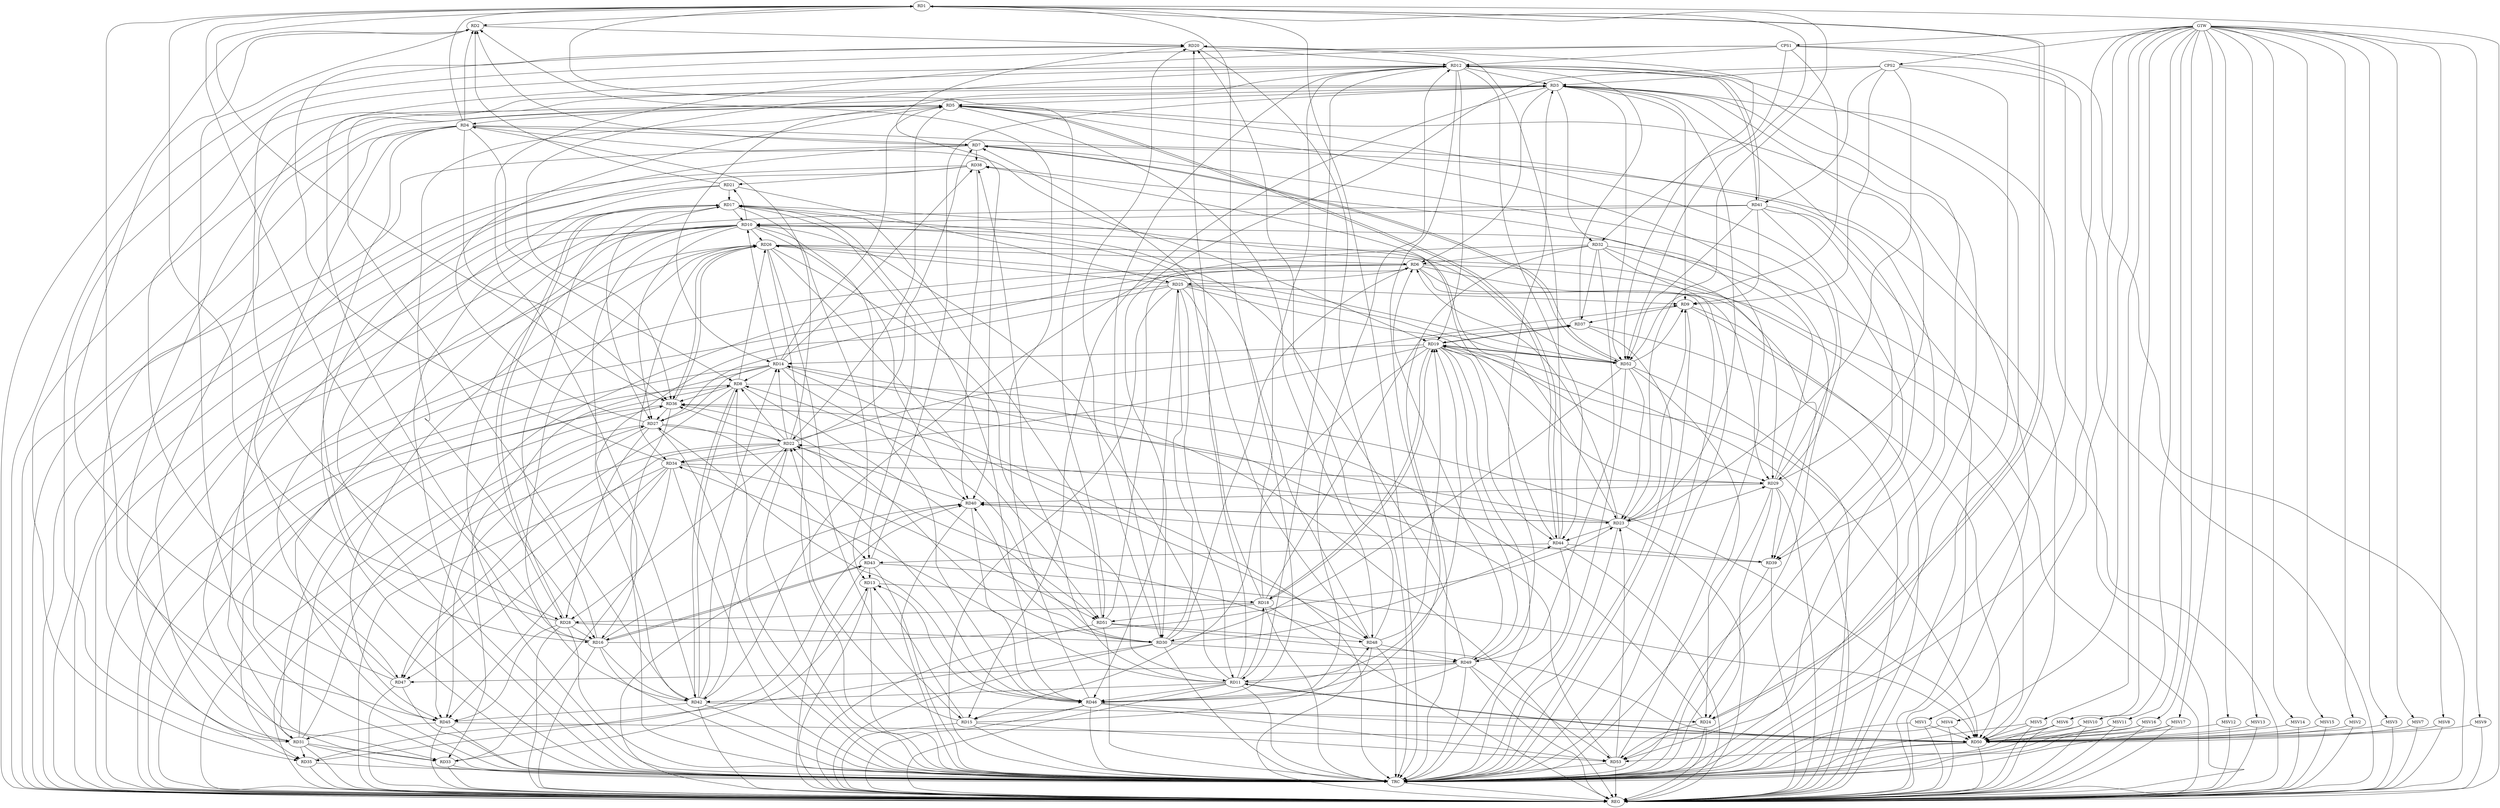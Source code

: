 strict digraph G {
  RD1 [ label="RD1" ];
  RD2 [ label="RD2" ];
  RD3 [ label="RD3" ];
  RD4 [ label="RD4" ];
  RD5 [ label="RD5" ];
  RD6 [ label="RD6" ];
  RD7 [ label="RD7" ];
  RD8 [ label="RD8" ];
  RD9 [ label="RD9" ];
  RD10 [ label="RD10" ];
  RD11 [ label="RD11" ];
  RD12 [ label="RD12" ];
  RD13 [ label="RD13" ];
  RD14 [ label="RD14" ];
  RD15 [ label="RD15" ];
  RD16 [ label="RD16" ];
  RD17 [ label="RD17" ];
  RD18 [ label="RD18" ];
  RD19 [ label="RD19" ];
  RD20 [ label="RD20" ];
  RD21 [ label="RD21" ];
  RD22 [ label="RD22" ];
  RD23 [ label="RD23" ];
  RD24 [ label="RD24" ];
  RD25 [ label="RD25" ];
  RD26 [ label="RD26" ];
  RD27 [ label="RD27" ];
  RD28 [ label="RD28" ];
  RD29 [ label="RD29" ];
  RD30 [ label="RD30" ];
  RD31 [ label="RD31" ];
  RD32 [ label="RD32" ];
  RD33 [ label="RD33" ];
  RD34 [ label="RD34" ];
  RD35 [ label="RD35" ];
  RD36 [ label="RD36" ];
  RD37 [ label="RD37" ];
  RD38 [ label="RD38" ];
  RD39 [ label="RD39" ];
  RD40 [ label="RD40" ];
  RD41 [ label="RD41" ];
  RD42 [ label="RD42" ];
  RD43 [ label="RD43" ];
  RD44 [ label="RD44" ];
  RD45 [ label="RD45" ];
  RD46 [ label="RD46" ];
  RD47 [ label="RD47" ];
  RD48 [ label="RD48" ];
  RD49 [ label="RD49" ];
  RD50 [ label="RD50" ];
  RD51 [ label="RD51" ];
  RD52 [ label="RD52" ];
  RD53 [ label="RD53" ];
  CPS1 [ label="CPS1" ];
  CPS2 [ label="CPS2" ];
  GTW [ label="GTW" ];
  REG [ label="REG" ];
  TRC [ label="TRC" ];
  MSV1 [ label="MSV1" ];
  MSV2 [ label="MSV2" ];
  MSV3 [ label="MSV3" ];
  MSV4 [ label="MSV4" ];
  MSV5 [ label="MSV5" ];
  MSV6 [ label="MSV6" ];
  MSV7 [ label="MSV7" ];
  MSV8 [ label="MSV8" ];
  MSV9 [ label="MSV9" ];
  MSV10 [ label="MSV10" ];
  MSV11 [ label="MSV11" ];
  MSV12 [ label="MSV12" ];
  MSV13 [ label="MSV13" ];
  MSV14 [ label="MSV14" ];
  MSV15 [ label="MSV15" ];
  MSV16 [ label="MSV16" ];
  MSV17 [ label="MSV17" ];
  RD1 -> RD2;
  RD4 -> RD1;
  RD16 -> RD1;
  RD1 -> RD23;
  RD1 -> RD24;
  RD24 -> RD1;
  RD28 -> RD1;
  RD1 -> RD36;
  RD1 -> RD45;
  RD1 -> RD46;
  RD1 -> RD51;
  RD1 -> RD52;
  RD4 -> RD2;
  RD7 -> RD2;
  RD2 -> RD20;
  RD21 -> RD2;
  RD46 -> RD2;
  RD47 -> RD2;
  RD3 -> RD5;
  RD3 -> RD6;
  RD3 -> RD9;
  RD12 -> RD3;
  RD3 -> RD15;
  RD16 -> RD3;
  RD3 -> RD23;
  RD29 -> RD3;
  RD3 -> RD32;
  RD42 -> RD3;
  RD43 -> RD3;
  RD47 -> RD3;
  RD49 -> RD3;
  RD3 -> RD52;
  RD3 -> RD53;
  RD5 -> RD4;
  RD4 -> RD7;
  RD4 -> RD8;
  RD4 -> RD16;
  RD4 -> RD19;
  RD22 -> RD4;
  RD4 -> RD31;
  RD4 -> RD36;
  RD4 -> RD39;
  RD14 -> RD5;
  RD5 -> RD16;
  RD5 -> RD22;
  RD27 -> RD5;
  RD5 -> RD29;
  RD31 -> RD5;
  RD5 -> RD35;
  RD5 -> RD44;
  RD44 -> RD5;
  RD5 -> RD48;
  RD23 -> RD6;
  RD6 -> RD25;
  RD26 -> RD6;
  RD6 -> RD27;
  RD6 -> RD29;
  RD30 -> RD6;
  RD6 -> RD31;
  RD32 -> RD6;
  RD6 -> RD39;
  RD6 -> RD45;
  RD49 -> RD6;
  RD51 -> RD6;
  RD18 -> RD7;
  RD22 -> RD7;
  RD29 -> RD7;
  RD7 -> RD38;
  RD7 -> RD50;
  RD7 -> RD52;
  RD52 -> RD7;
  RD14 -> RD8;
  RD22 -> RD8;
  RD8 -> RD26;
  RD30 -> RD8;
  RD31 -> RD8;
  RD8 -> RD36;
  RD8 -> RD42;
  RD42 -> RD8;
  RD8 -> RD47;
  RD8 -> RD50;
  RD8 -> RD51;
  RD22 -> RD9;
  RD23 -> RD9;
  RD25 -> RD9;
  RD9 -> RD37;
  RD41 -> RD9;
  RD9 -> RD50;
  RD52 -> RD9;
  RD11 -> RD10;
  RD14 -> RD10;
  RD17 -> RD10;
  RD10 -> RD21;
  RD10 -> RD26;
  RD10 -> RD27;
  RD29 -> RD10;
  RD10 -> RD35;
  RD10 -> RD40;
  RD41 -> RD10;
  RD10 -> RD42;
  RD10 -> RD45;
  RD10 -> RD46;
  RD10 -> RD47;
  RD48 -> RD10;
  RD52 -> RD10;
  RD12 -> RD11;
  RD11 -> RD18;
  RD11 -> RD19;
  RD11 -> RD20;
  RD25 -> RD11;
  RD26 -> RD11;
  RD11 -> RD34;
  RD11 -> RD38;
  RD11 -> RD42;
  RD11 -> RD46;
  RD49 -> RD11;
  RD11 -> RD50;
  RD50 -> RD11;
  RD12 -> RD14;
  RD18 -> RD12;
  RD12 -> RD19;
  RD20 -> RD12;
  RD12 -> RD30;
  RD12 -> RD31;
  RD12 -> RD33;
  RD12 -> RD36;
  RD37 -> RD12;
  RD12 -> RD41;
  RD41 -> RD12;
  RD12 -> RD44;
  RD46 -> RD12;
  RD12 -> RD53;
  RD15 -> RD13;
  RD17 -> RD13;
  RD13 -> RD18;
  RD33 -> RD13;
  RD43 -> RD13;
  RD46 -> RD13;
  RD19 -> RD14;
  RD22 -> RD14;
  RD23 -> RD14;
  RD14 -> RD27;
  RD14 -> RD33;
  RD14 -> RD35;
  RD14 -> RD38;
  RD42 -> RD14;
  RD14 -> RD48;
  RD19 -> RD15;
  RD15 -> RD22;
  RD26 -> RD15;
  RD46 -> RD15;
  RD15 -> RD48;
  RD15 -> RD53;
  RD16 -> RD17;
  RD16 -> RD23;
  RD25 -> RD16;
  RD28 -> RD16;
  RD16 -> RD40;
  RD16 -> RD42;
  RD16 -> RD43;
  RD43 -> RD16;
  RD21 -> RD17;
  RD17 -> RD23;
  RD17 -> RD27;
  RD17 -> RD28;
  RD28 -> RD17;
  RD17 -> RD43;
  RD46 -> RD17;
  RD49 -> RD17;
  RD51 -> RD17;
  RD18 -> RD19;
  RD19 -> RD18;
  RD18 -> RD28;
  RD18 -> RD37;
  RD18 -> RD51;
  RD29 -> RD19;
  RD19 -> RD34;
  RD19 -> RD37;
  RD37 -> RD19;
  RD19 -> RD44;
  RD48 -> RD19;
  RD19 -> RD49;
  RD19 -> RD50;
  RD19 -> RD52;
  RD52 -> RD19;
  RD30 -> RD20;
  RD34 -> RD20;
  RD20 -> RD40;
  RD44 -> RD20;
  RD48 -> RD20;
  RD20 -> RD52;
  RD21 -> RD25;
  RD38 -> RD21;
  RD23 -> RD22;
  RD27 -> RD22;
  RD22 -> RD28;
  RD22 -> RD34;
  RD22 -> RD36;
  RD40 -> RD22;
  RD42 -> RD22;
  RD46 -> RD22;
  RD22 -> RD47;
  RD48 -> RD22;
  RD23 -> RD29;
  RD23 -> RD40;
  RD40 -> RD23;
  RD23 -> RD44;
  RD52 -> RD23;
  RD53 -> RD23;
  RD29 -> RD24;
  RD24 -> RD36;
  RD42 -> RD24;
  RD52 -> RD24;
  RD24 -> RD53;
  RD25 -> RD26;
  RD25 -> RD29;
  RD30 -> RD25;
  RD25 -> RD46;
  RD25 -> RD48;
  RD25 -> RD52;
  RD26 -> RD34;
  RD26 -> RD36;
  RD36 -> RD26;
  RD42 -> RD26;
  RD26 -> RD45;
  RD26 -> RD50;
  RD26 -> RD51;
  RD52 -> RD26;
  RD27 -> RD28;
  RD31 -> RD27;
  RD36 -> RD27;
  RD27 -> RD43;
  RD27 -> RD45;
  RD46 -> RD27;
  RD28 -> RD30;
  RD28 -> RD45;
  RD32 -> RD29;
  RD34 -> RD29;
  RD29 -> RD39;
  RD29 -> RD40;
  RD30 -> RD35;
  RD36 -> RD30;
  RD30 -> RD40;
  RD30 -> RD44;
  RD30 -> RD49;
  RD52 -> RD30;
  RD31 -> RD33;
  RD31 -> RD35;
  RD31 -> RD36;
  RD45 -> RD31;
  RD32 -> RD37;
  RD32 -> RD42;
  RD32 -> RD46;
  RD32 -> RD49;
  RD34 -> RD33;
  RD41 -> RD33;
  RD34 -> RD45;
  RD34 -> RD47;
  RD34 -> RD51;
  RD35 -> RD40;
  RD53 -> RD36;
  RD38 -> RD40;
  RD44 -> RD38;
  RD53 -> RD38;
  RD39 -> RD40;
  RD41 -> RD39;
  RD44 -> RD39;
  RD40 -> RD46;
  RD41 -> RD52;
  RD42 -> RD45;
  RD44 -> RD43;
  RD43 -> RD50;
  RD45 -> RD50;
  RD49 -> RD46;
  RD46 -> RD50;
  RD46 -> RD53;
  RD49 -> RD47;
  RD48 -> RD49;
  RD51 -> RD48;
  RD49 -> RD53;
  RD51 -> RD50;
  RD50 -> RD53;
  CPS1 -> RD12;
  CPS1 -> RD32;
  CPS1 -> RD42;
  CPS1 -> RD28;
  CPS1 -> RD52;
  CPS2 -> RD3;
  CPS2 -> RD9;
  CPS2 -> RD23;
  CPS2 -> RD41;
  CPS2 -> RD30;
  GTW -> CPS1;
  GTW -> CPS2;
  RD1 -> REG;
  RD2 -> REG;
  RD3 -> REG;
  RD4 -> REG;
  RD5 -> REG;
  RD6 -> REG;
  RD7 -> REG;
  RD8 -> REG;
  RD9 -> REG;
  RD10 -> REG;
  RD11 -> REG;
  RD12 -> REG;
  RD13 -> REG;
  RD14 -> REG;
  RD15 -> REG;
  RD16 -> REG;
  RD17 -> REG;
  RD18 -> REG;
  RD19 -> REG;
  RD20 -> REG;
  RD21 -> REG;
  RD22 -> REG;
  RD23 -> REG;
  RD24 -> REG;
  RD25 -> REG;
  RD26 -> REG;
  RD27 -> REG;
  RD28 -> REG;
  RD29 -> REG;
  RD30 -> REG;
  RD31 -> REG;
  RD32 -> REG;
  RD33 -> REG;
  RD34 -> REG;
  RD35 -> REG;
  RD36 -> REG;
  RD37 -> REG;
  RD38 -> REG;
  RD39 -> REG;
  RD40 -> REG;
  RD41 -> REG;
  RD42 -> REG;
  RD43 -> REG;
  RD44 -> REG;
  RD45 -> REG;
  RD46 -> REG;
  RD47 -> REG;
  RD48 -> REG;
  RD49 -> REG;
  RD50 -> REG;
  RD51 -> REG;
  RD52 -> REG;
  RD53 -> REG;
  CPS1 -> REG;
  CPS2 -> REG;
  RD1 -> TRC;
  RD2 -> TRC;
  RD3 -> TRC;
  RD4 -> TRC;
  RD5 -> TRC;
  RD6 -> TRC;
  RD7 -> TRC;
  RD8 -> TRC;
  RD9 -> TRC;
  RD10 -> TRC;
  RD11 -> TRC;
  RD12 -> TRC;
  RD13 -> TRC;
  RD14 -> TRC;
  RD15 -> TRC;
  RD16 -> TRC;
  RD17 -> TRC;
  RD18 -> TRC;
  RD19 -> TRC;
  RD20 -> TRC;
  RD21 -> TRC;
  RD22 -> TRC;
  RD23 -> TRC;
  RD24 -> TRC;
  RD25 -> TRC;
  RD26 -> TRC;
  RD27 -> TRC;
  RD28 -> TRC;
  RD29 -> TRC;
  RD30 -> TRC;
  RD31 -> TRC;
  RD32 -> TRC;
  RD33 -> TRC;
  RD34 -> TRC;
  RD35 -> TRC;
  RD36 -> TRC;
  RD37 -> TRC;
  RD38 -> TRC;
  RD39 -> TRC;
  RD40 -> TRC;
  RD41 -> TRC;
  RD42 -> TRC;
  RD43 -> TRC;
  RD44 -> TRC;
  RD45 -> TRC;
  RD46 -> TRC;
  RD47 -> TRC;
  RD48 -> TRC;
  RD49 -> TRC;
  RD50 -> TRC;
  RD51 -> TRC;
  RD52 -> TRC;
  RD53 -> TRC;
  CPS1 -> TRC;
  CPS2 -> TRC;
  GTW -> TRC;
  TRC -> REG;
  MSV1 -> RD50;
  GTW -> MSV1;
  MSV1 -> REG;
  MSV1 -> TRC;
  MSV2 -> RD50;
  MSV3 -> RD50;
  MSV4 -> RD50;
  GTW -> MSV2;
  MSV2 -> REG;
  GTW -> MSV3;
  MSV3 -> REG;
  GTW -> MSV4;
  MSV4 -> REG;
  MSV4 -> TRC;
  MSV5 -> RD50;
  MSV6 -> RD50;
  MSV7 -> RD50;
  GTW -> MSV5;
  MSV5 -> REG;
  MSV5 -> TRC;
  GTW -> MSV6;
  MSV6 -> REG;
  MSV6 -> TRC;
  GTW -> MSV7;
  MSV7 -> REG;
  MSV8 -> RD50;
  GTW -> MSV8;
  MSV8 -> REG;
  MSV9 -> RD50;
  MSV10 -> RD50;
  GTW -> MSV9;
  MSV9 -> REG;
  GTW -> MSV10;
  MSV10 -> REG;
  MSV10 -> TRC;
  MSV11 -> RD50;
  MSV12 -> RD50;
  MSV13 -> RD50;
  GTW -> MSV11;
  MSV11 -> REG;
  MSV11 -> TRC;
  GTW -> MSV12;
  MSV12 -> REG;
  GTW -> MSV13;
  MSV13 -> REG;
  MSV14 -> RD50;
  MSV15 -> RD50;
  GTW -> MSV14;
  MSV14 -> REG;
  GTW -> MSV15;
  MSV15 -> REG;
  MSV16 -> RD50;
  GTW -> MSV16;
  MSV16 -> REG;
  MSV16 -> TRC;
  MSV17 -> RD50;
  GTW -> MSV17;
  MSV17 -> REG;
  MSV17 -> TRC;
}
